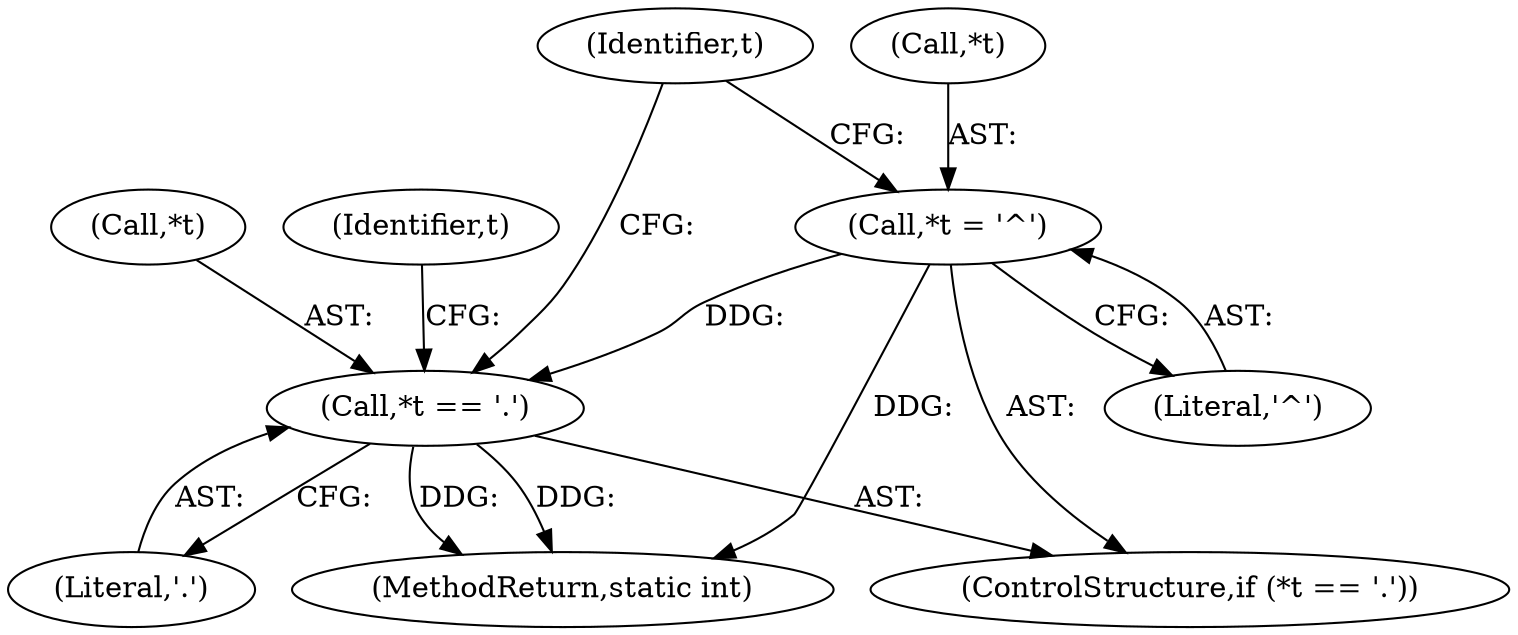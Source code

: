 digraph "0_cyrus-imapd_6bd33275368edfa71ae117de895488584678ac79@pointer" {
"1000292" [label="(Call,*t = '^')"];
"1000288" [label="(Call,*t == '.')"];
"1000289" [label="(Call,*t)"];
"1000292" [label="(Call,*t = '^')"];
"1000295" [label="(Literal,'^')"];
"1000293" [label="(Call,*t)"];
"1000294" [label="(Identifier,t)"];
"1000287" [label="(ControlStructure,if (*t == '.'))"];
"1000772" [label="(MethodReturn,static int)"];
"1000297" [label="(Identifier,t)"];
"1000291" [label="(Literal,'.')"];
"1000288" [label="(Call,*t == '.')"];
"1000292" -> "1000287"  [label="AST: "];
"1000292" -> "1000295"  [label="CFG: "];
"1000293" -> "1000292"  [label="AST: "];
"1000295" -> "1000292"  [label="AST: "];
"1000297" -> "1000292"  [label="CFG: "];
"1000292" -> "1000772"  [label="DDG: "];
"1000292" -> "1000288"  [label="DDG: "];
"1000288" -> "1000287"  [label="AST: "];
"1000288" -> "1000291"  [label="CFG: "];
"1000289" -> "1000288"  [label="AST: "];
"1000291" -> "1000288"  [label="AST: "];
"1000294" -> "1000288"  [label="CFG: "];
"1000297" -> "1000288"  [label="CFG: "];
"1000288" -> "1000772"  [label="DDG: "];
"1000288" -> "1000772"  [label="DDG: "];
}
